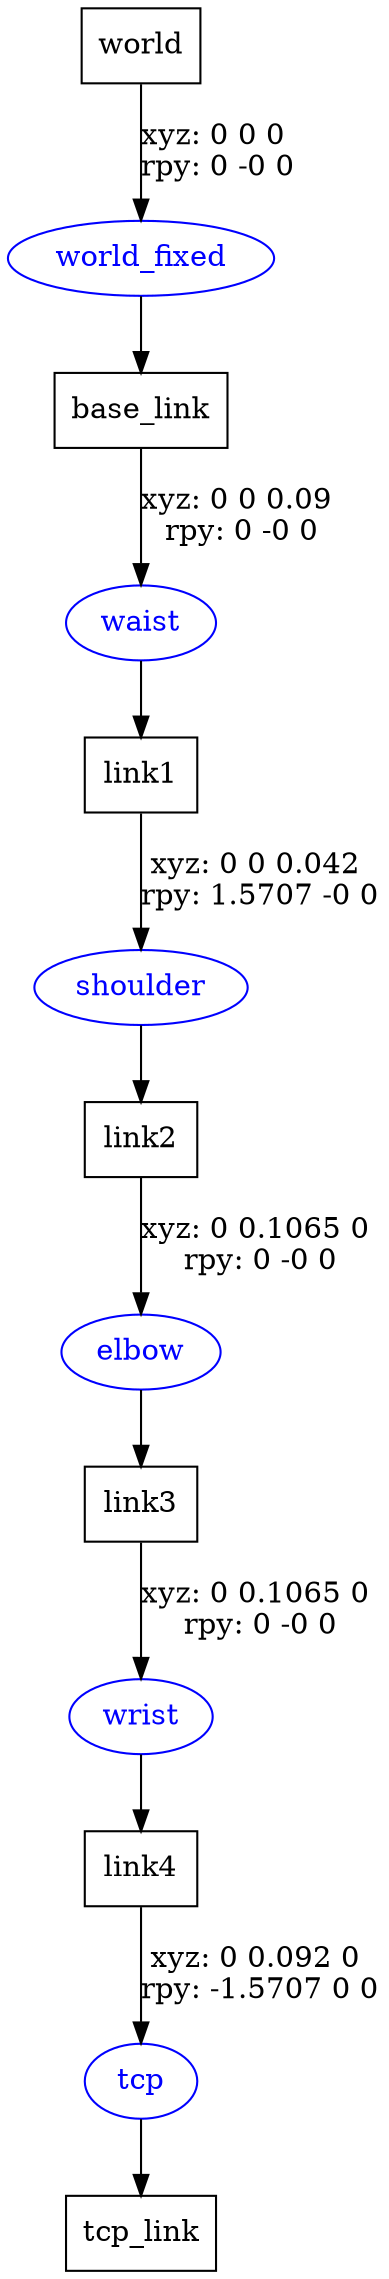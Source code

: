 digraph G {
node [shape=box];
"world" [label="world"];
"base_link" [label="base_link"];
"link1" [label="link1"];
"link2" [label="link2"];
"link3" [label="link3"];
"link4" [label="link4"];
"tcp_link" [label="tcp_link"];
node [shape=ellipse, color=blue, fontcolor=blue];
"world" -> "world_fixed" [label="xyz: 0 0 0 \nrpy: 0 -0 0"]
"world_fixed" -> "base_link"
"base_link" -> "waist" [label="xyz: 0 0 0.09 \nrpy: 0 -0 0"]
"waist" -> "link1"
"link1" -> "shoulder" [label="xyz: 0 0 0.042 \nrpy: 1.5707 -0 0"]
"shoulder" -> "link2"
"link2" -> "elbow" [label="xyz: 0 0.1065 0 \nrpy: 0 -0 0"]
"elbow" -> "link3"
"link3" -> "wrist" [label="xyz: 0 0.1065 0 \nrpy: 0 -0 0"]
"wrist" -> "link4"
"link4" -> "tcp" [label="xyz: 0 0.092 0 \nrpy: -1.5707 0 0"]
"tcp" -> "tcp_link"
}
